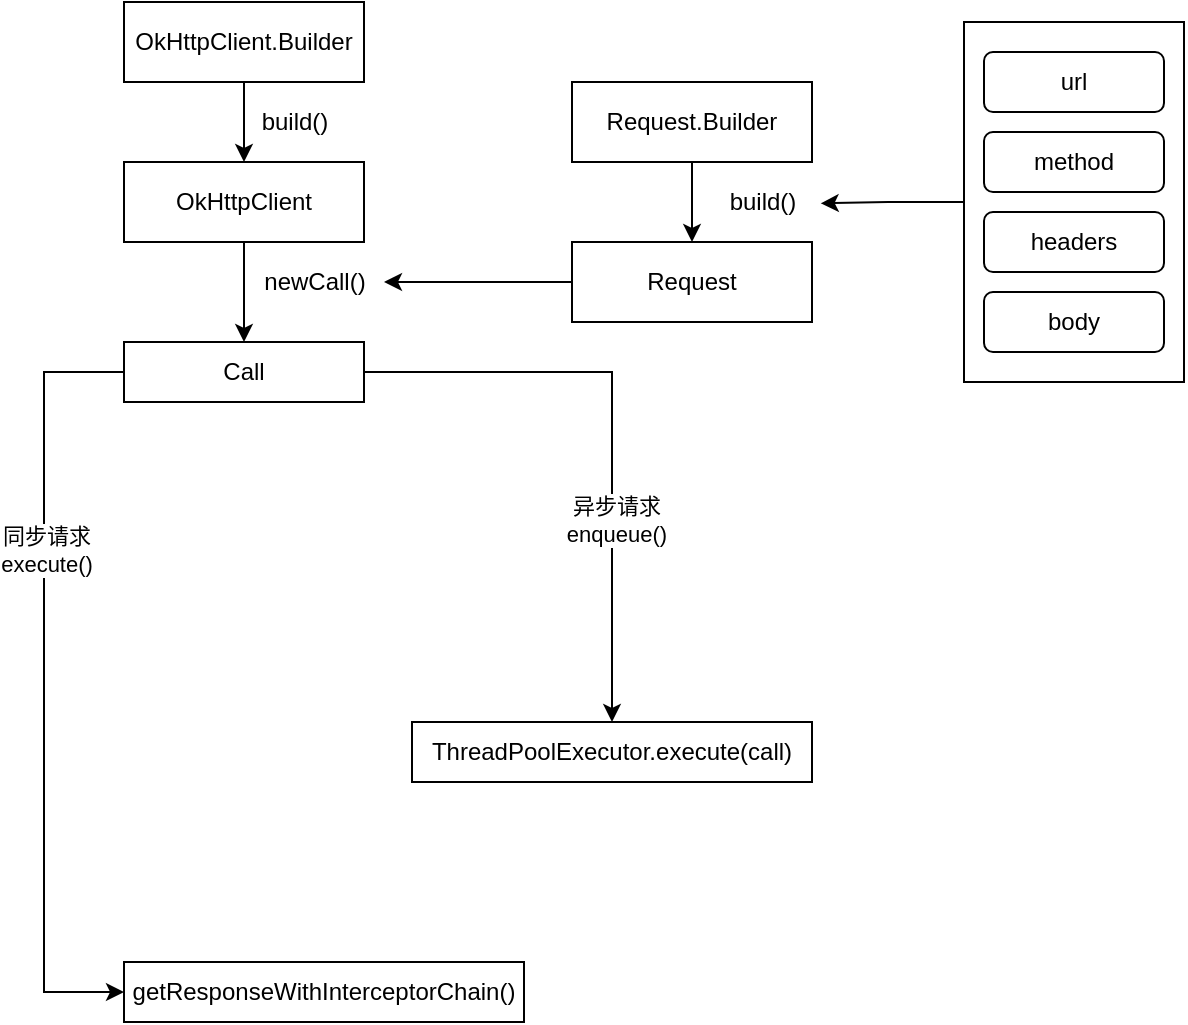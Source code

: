 <mxfile version="15.1.0" type="github">
  <diagram id="f31Dj7-f4is21BzygFTr" name="Page-1">
    <mxGraphModel dx="781" dy="477" grid="1" gridSize="10" guides="1" tooltips="1" connect="1" arrows="1" fold="1" page="1" pageScale="1" pageWidth="827" pageHeight="1169" math="0" shadow="0">
      <root>
        <mxCell id="0" />
        <mxCell id="1" parent="0" />
        <mxCell id="bX-iEJlh-cpht0Hqj8i8-3" value="" style="edgeStyle=orthogonalEdgeStyle;rounded=0;orthogonalLoop=1;jettySize=auto;html=1;" edge="1" parent="1" source="bX-iEJlh-cpht0Hqj8i8-1" target="bX-iEJlh-cpht0Hqj8i8-2">
          <mxGeometry relative="1" as="geometry" />
        </mxCell>
        <mxCell id="bX-iEJlh-cpht0Hqj8i8-1" value="OkHttpClient.Builder" style="rounded=0;whiteSpace=wrap;html=1;" vertex="1" parent="1">
          <mxGeometry x="130" y="80" width="120" height="40" as="geometry" />
        </mxCell>
        <mxCell id="bX-iEJlh-cpht0Hqj8i8-6" value="" style="edgeStyle=orthogonalEdgeStyle;rounded=0;orthogonalLoop=1;jettySize=auto;html=1;" edge="1" parent="1" source="bX-iEJlh-cpht0Hqj8i8-2" target="bX-iEJlh-cpht0Hqj8i8-5">
          <mxGeometry relative="1" as="geometry" />
        </mxCell>
        <mxCell id="bX-iEJlh-cpht0Hqj8i8-2" value="OkHttpClient" style="rounded=0;whiteSpace=wrap;html=1;" vertex="1" parent="1">
          <mxGeometry x="130" y="160" width="120" height="40" as="geometry" />
        </mxCell>
        <mxCell id="bX-iEJlh-cpht0Hqj8i8-4" value="build()" style="text;html=1;align=center;verticalAlign=middle;resizable=0;points=[];autosize=1;strokeColor=none;fillColor=none;" vertex="1" parent="1">
          <mxGeometry x="190" y="130" width="50" height="20" as="geometry" />
        </mxCell>
        <mxCell id="bX-iEJlh-cpht0Hqj8i8-22" value="" style="edgeStyle=orthogonalEdgeStyle;rounded=0;orthogonalLoop=1;jettySize=auto;html=1;entryX=0.5;entryY=0;entryDx=0;entryDy=0;" edge="1" parent="1" source="bX-iEJlh-cpht0Hqj8i8-5" target="bX-iEJlh-cpht0Hqj8i8-21">
          <mxGeometry relative="1" as="geometry" />
        </mxCell>
        <mxCell id="bX-iEJlh-cpht0Hqj8i8-23" value="异步请求&lt;br&gt;enqueue()" style="edgeLabel;html=1;align=center;verticalAlign=middle;resizable=0;points=[];" vertex="1" connectable="0" parent="bX-iEJlh-cpht0Hqj8i8-22">
          <mxGeometry x="0.324" y="2" relative="1" as="geometry">
            <mxPoint as="offset" />
          </mxGeometry>
        </mxCell>
        <mxCell id="bX-iEJlh-cpht0Hqj8i8-26" value="" style="edgeStyle=orthogonalEdgeStyle;rounded=0;orthogonalLoop=1;jettySize=auto;html=1;entryX=0;entryY=0.5;entryDx=0;entryDy=0;exitX=0;exitY=0.5;exitDx=0;exitDy=0;" edge="1" parent="1" source="bX-iEJlh-cpht0Hqj8i8-5" target="bX-iEJlh-cpht0Hqj8i8-24">
          <mxGeometry relative="1" as="geometry">
            <Array as="points">
              <mxPoint x="90" y="265" />
              <mxPoint x="90" y="575" />
            </Array>
          </mxGeometry>
        </mxCell>
        <mxCell id="bX-iEJlh-cpht0Hqj8i8-27" value="同步请求&lt;br&gt;execute()" style="edgeLabel;html=1;align=center;verticalAlign=middle;resizable=0;points=[];" vertex="1" connectable="0" parent="bX-iEJlh-cpht0Hqj8i8-26">
          <mxGeometry x="-0.34" y="1" relative="1" as="geometry">
            <mxPoint as="offset" />
          </mxGeometry>
        </mxCell>
        <mxCell id="bX-iEJlh-cpht0Hqj8i8-5" value="Call" style="rounded=0;whiteSpace=wrap;html=1;" vertex="1" parent="1">
          <mxGeometry x="130" y="250" width="120" height="30" as="geometry" />
        </mxCell>
        <mxCell id="bX-iEJlh-cpht0Hqj8i8-7" value="newCall()" style="text;html=1;align=center;verticalAlign=middle;resizable=0;points=[];autosize=1;strokeColor=none;fillColor=none;" vertex="1" parent="1">
          <mxGeometry x="190" y="210" width="70" height="20" as="geometry" />
        </mxCell>
        <mxCell id="bX-iEJlh-cpht0Hqj8i8-10" value="" style="edgeStyle=orthogonalEdgeStyle;rounded=0;orthogonalLoop=1;jettySize=auto;html=1;" edge="1" parent="1" source="bX-iEJlh-cpht0Hqj8i8-8" target="bX-iEJlh-cpht0Hqj8i8-9">
          <mxGeometry relative="1" as="geometry" />
        </mxCell>
        <mxCell id="bX-iEJlh-cpht0Hqj8i8-8" value="Request.Builder" style="rounded=0;whiteSpace=wrap;html=1;" vertex="1" parent="1">
          <mxGeometry x="354" y="120" width="120" height="40" as="geometry" />
        </mxCell>
        <mxCell id="bX-iEJlh-cpht0Hqj8i8-20" value="" style="edgeStyle=orthogonalEdgeStyle;rounded=0;orthogonalLoop=1;jettySize=auto;html=1;" edge="1" parent="1" source="bX-iEJlh-cpht0Hqj8i8-9" target="bX-iEJlh-cpht0Hqj8i8-7">
          <mxGeometry relative="1" as="geometry" />
        </mxCell>
        <mxCell id="bX-iEJlh-cpht0Hqj8i8-9" value="Request" style="rounded=0;whiteSpace=wrap;html=1;" vertex="1" parent="1">
          <mxGeometry x="354" y="200" width="120" height="40" as="geometry" />
        </mxCell>
        <mxCell id="bX-iEJlh-cpht0Hqj8i8-17" value="" style="group" vertex="1" connectable="0" parent="1">
          <mxGeometry x="550" y="90" width="110" height="180" as="geometry" />
        </mxCell>
        <mxCell id="bX-iEJlh-cpht0Hqj8i8-11" value="" style="rounded=0;whiteSpace=wrap;html=1;" vertex="1" parent="bX-iEJlh-cpht0Hqj8i8-17">
          <mxGeometry width="110" height="180" as="geometry" />
        </mxCell>
        <mxCell id="bX-iEJlh-cpht0Hqj8i8-12" value="url" style="rounded=1;whiteSpace=wrap;html=1;" vertex="1" parent="bX-iEJlh-cpht0Hqj8i8-17">
          <mxGeometry x="10" y="15" width="90" height="30" as="geometry" />
        </mxCell>
        <mxCell id="bX-iEJlh-cpht0Hqj8i8-14" value="method&lt;span style=&quot;color: rgba(0 , 0 , 0 , 0) ; font-family: monospace ; font-size: 0px&quot;&gt;%3CmxGraphModel%3E%3Croot%3E%3CmxCell%20id%3D%220%22%2F%3E%3CmxCell%20id%3D%221%22%20parent%3D%220%22%2F%3E%3CmxCell%20id%3D%222%22%20value%3D%22url%22%20style%3D%22rounded%3D1%3BwhiteSpace%3Dwrap%3Bhtml%3D1%3B%22%20vertex%3D%221%22%20parent%3D%221%22%3E%3CmxGeometry%20x%3D%22560%22%20y%3D%2285%22%20width%3D%2290%22%20height%3D%2230%22%20as%3D%22geometry%22%2F%3E%3C%2FmxCell%3E%3C%2Froot%3E%3C%2FmxGraphModel%3E&lt;/span&gt;" style="rounded=1;whiteSpace=wrap;html=1;" vertex="1" parent="bX-iEJlh-cpht0Hqj8i8-17">
          <mxGeometry x="10" y="55" width="90" height="30" as="geometry" />
        </mxCell>
        <mxCell id="bX-iEJlh-cpht0Hqj8i8-15" value="headers" style="rounded=1;whiteSpace=wrap;html=1;" vertex="1" parent="bX-iEJlh-cpht0Hqj8i8-17">
          <mxGeometry x="10" y="95" width="90" height="30" as="geometry" />
        </mxCell>
        <mxCell id="bX-iEJlh-cpht0Hqj8i8-16" value="body" style="rounded=1;whiteSpace=wrap;html=1;" vertex="1" parent="bX-iEJlh-cpht0Hqj8i8-17">
          <mxGeometry x="10" y="135" width="90" height="30" as="geometry" />
        </mxCell>
        <mxCell id="bX-iEJlh-cpht0Hqj8i8-18" value="" style="edgeStyle=orthogonalEdgeStyle;rounded=0;orthogonalLoop=1;jettySize=auto;html=1;entryX=1.087;entryY=0.533;entryDx=0;entryDy=0;entryPerimeter=0;" edge="1" parent="1" source="bX-iEJlh-cpht0Hqj8i8-11" target="bX-iEJlh-cpht0Hqj8i8-19">
          <mxGeometry relative="1" as="geometry" />
        </mxCell>
        <mxCell id="bX-iEJlh-cpht0Hqj8i8-19" value="build()" style="text;html=1;align=center;verticalAlign=middle;resizable=0;points=[];autosize=1;strokeColor=none;fillColor=none;" vertex="1" parent="1">
          <mxGeometry x="424" y="170" width="50" height="20" as="geometry" />
        </mxCell>
        <mxCell id="bX-iEJlh-cpht0Hqj8i8-21" value="ThreadPoolExecutor.execute(call)" style="rounded=0;whiteSpace=wrap;html=1;" vertex="1" parent="1">
          <mxGeometry x="274" y="440" width="200" height="30" as="geometry" />
        </mxCell>
        <mxCell id="bX-iEJlh-cpht0Hqj8i8-24" value="getResponseWithInterceptorChain()" style="rounded=0;whiteSpace=wrap;html=1;" vertex="1" parent="1">
          <mxGeometry x="130" y="560" width="200" height="30" as="geometry" />
        </mxCell>
      </root>
    </mxGraphModel>
  </diagram>
</mxfile>
